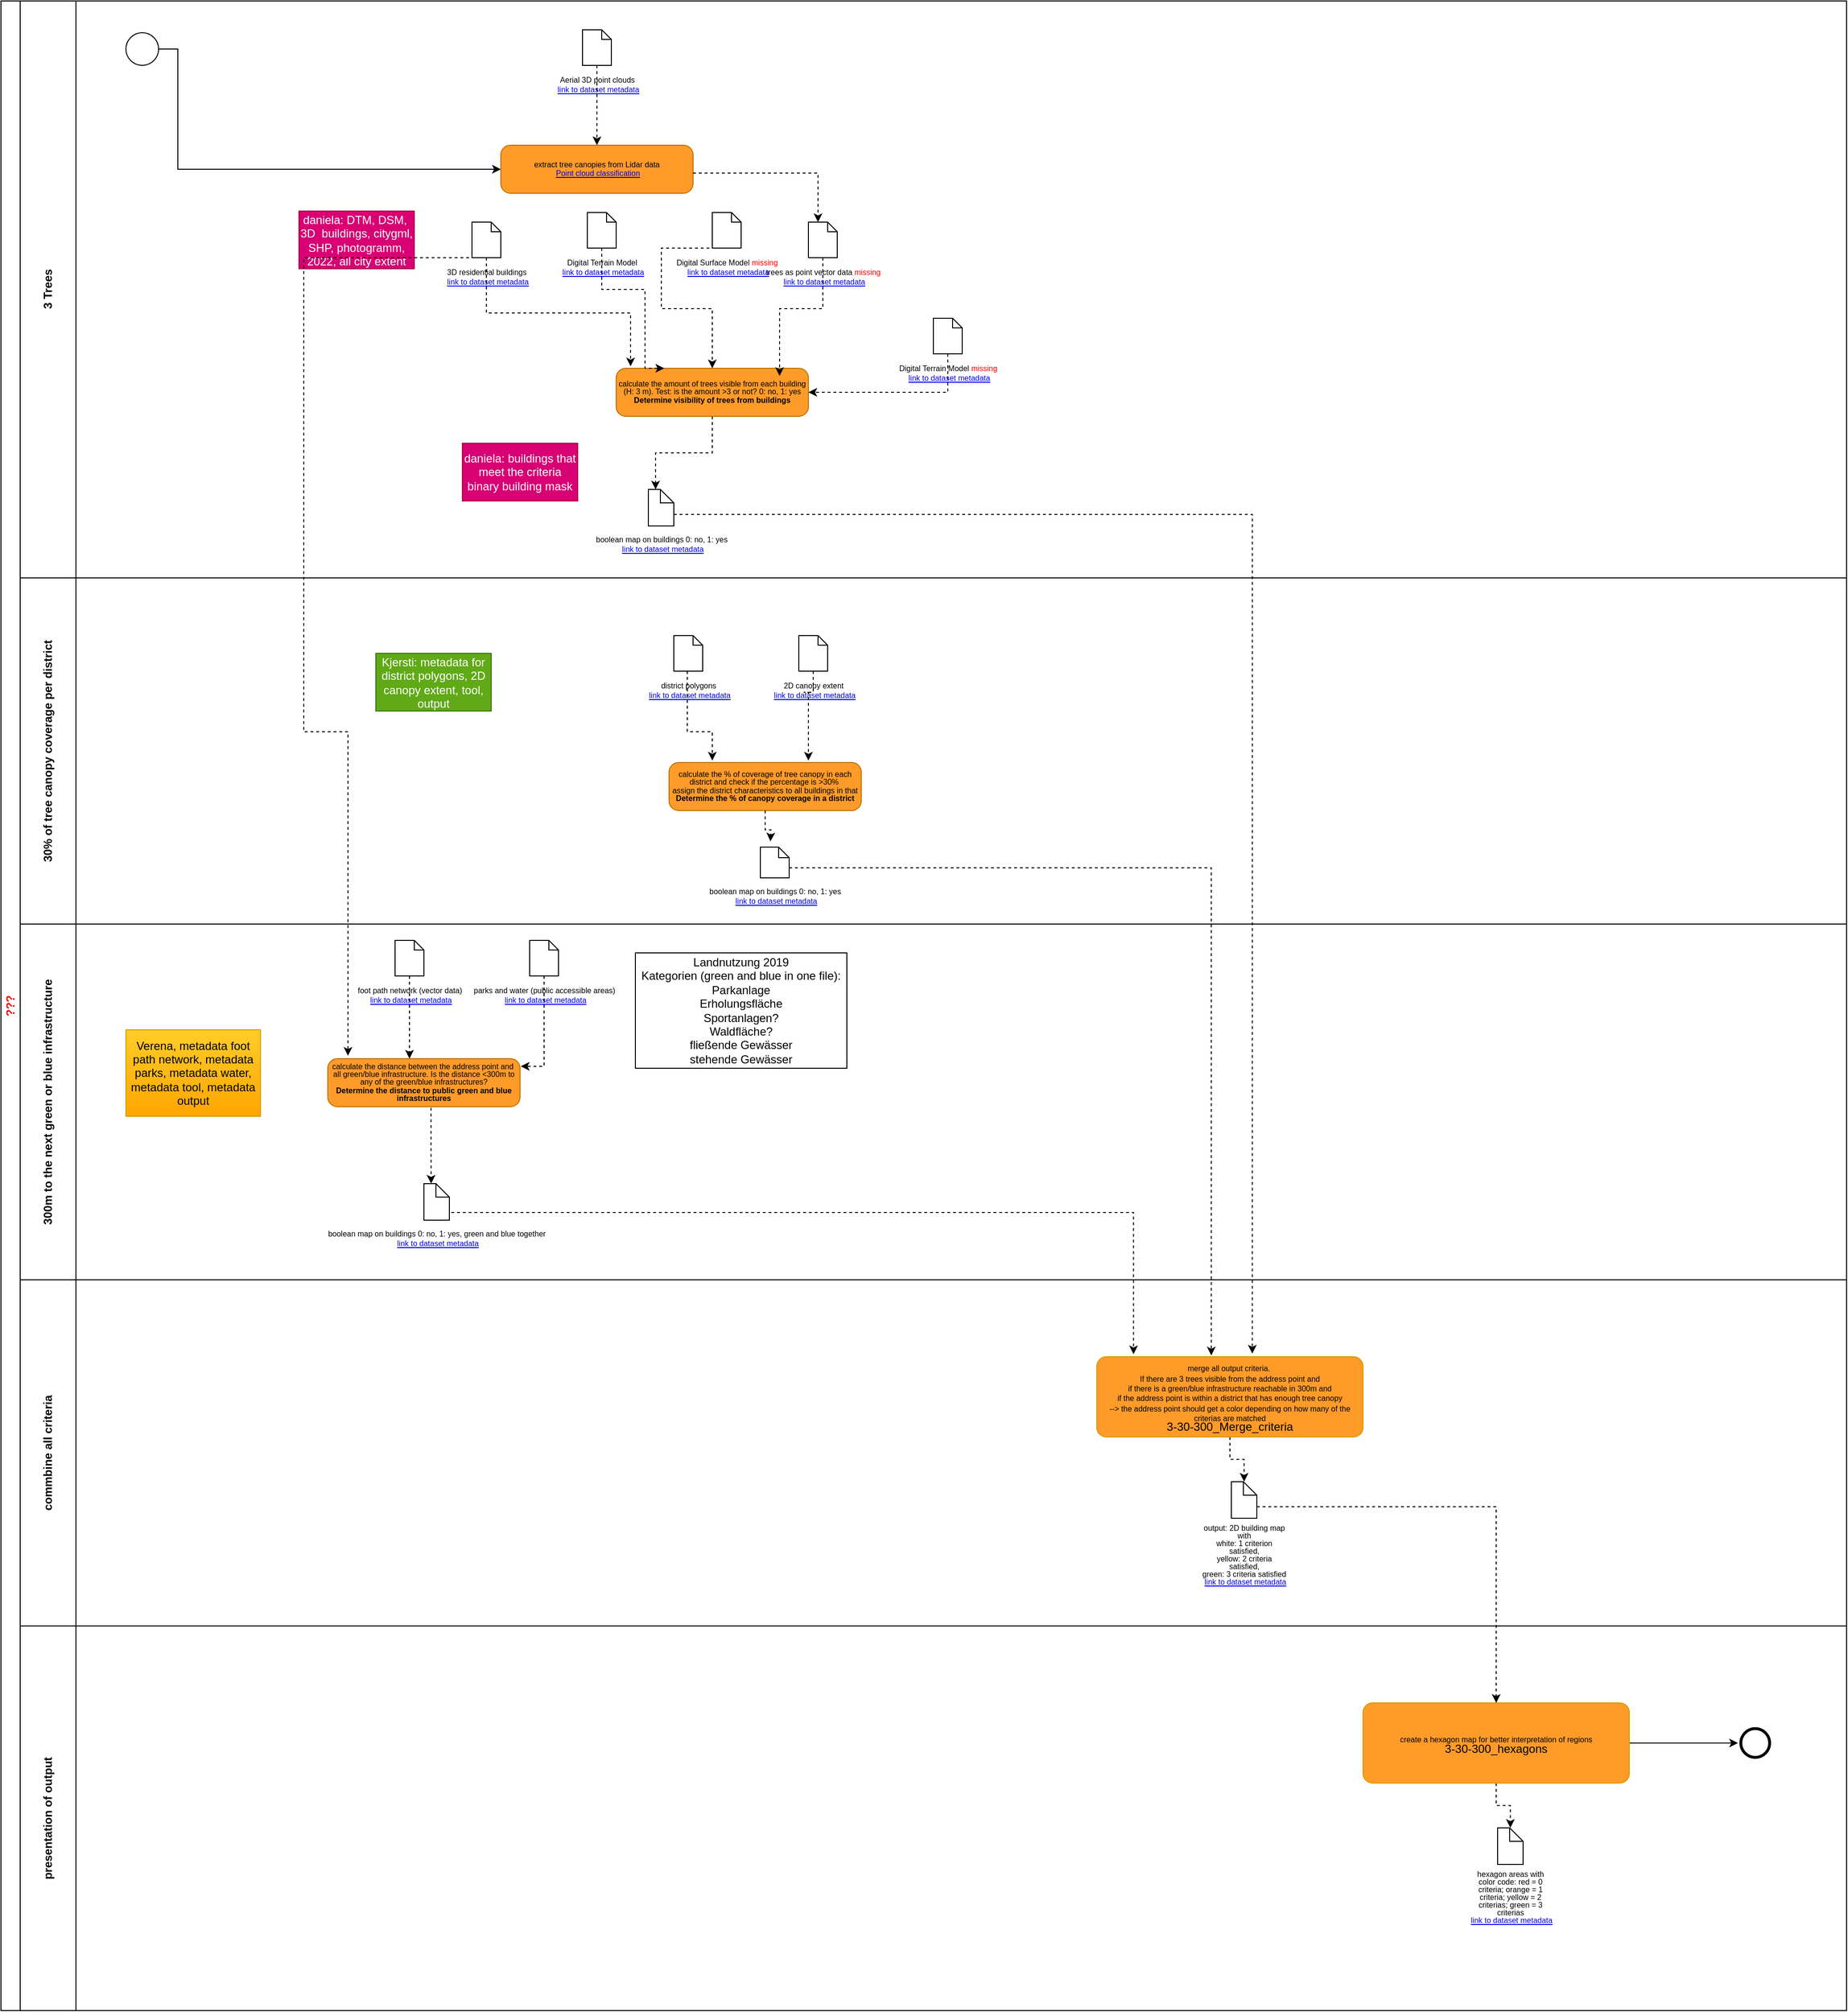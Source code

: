 <mxfile version="24.4.6" type="google">
  <diagram name="FE-UHI" id="Krvi3zgOJTbH_F1lKnKt">
    <mxGraphModel grid="1" page="1" gridSize="10" guides="1" tooltips="1" connect="1" arrows="1" fold="1" pageScale="1" pageWidth="3300" pageHeight="4681" math="0" shadow="0">
      <root>
        <mxCell id="k6mhYjpQpfvVJ8LvTSOb-0" />
        <mxCell id="k6mhYjpQpfvVJ8LvTSOb-1" parent="k6mhYjpQpfvVJ8LvTSOb-0" />
        <mxCell id="k6mhYjpQpfvVJ8LvTSOb-5" value="&lt;font color=&quot;#ff0000&quot;&gt;???&lt;/font&gt;" style="swimlane;html=1;childLayout=stackLayout;resizeParent=1;resizeParentMax=0;horizontal=0;startSize=20;horizontalStack=0;whiteSpace=wrap;" vertex="1" parent="k6mhYjpQpfvVJ8LvTSOb-1">
          <mxGeometry x="90" y="-4460" width="1920" height="2090" as="geometry">
            <mxRectangle x="99" y="-2240" width="40" height="50" as="alternateBounds" />
          </mxGeometry>
        </mxCell>
        <mxCell id="k6mhYjpQpfvVJ8LvTSOb-6" value="&lt;div&gt;3 Trees&lt;/div&gt;" style="swimlane;html=1;startSize=58;horizontal=0;" vertex="1" parent="k6mhYjpQpfvVJ8LvTSOb-5">
          <mxGeometry x="20" width="1900" height="600" as="geometry">
            <mxRectangle x="20" width="1133" height="30" as="alternateBounds" />
          </mxGeometry>
        </mxCell>
        <mxCell id="k6mhYjpQpfvVJ8LvTSOb-8" value="" style="points=[[0.145,0.145,0],[0.5,0,0],[0.855,0.145,0],[1,0.5,0],[0.855,0.855,0],[0.5,1,0],[0.145,0.855,0],[0,0.5,0]];shape=mxgraph.bpmn.event;html=1;verticalLabelPosition=bottom;labelBackgroundColor=#ffffff;verticalAlign=top;align=center;perimeter=ellipsePerimeter;outlineConnect=0;aspect=fixed;outline=standard;symbol=general;" vertex="1" parent="k6mhYjpQpfvVJ8LvTSOb-6">
          <mxGeometry x="110" y="33" width="34" height="34" as="geometry" />
        </mxCell>
        <mxCell id="k6mhYjpQpfvVJ8LvTSOb-15" style="edgeStyle=orthogonalEdgeStyle;rounded=0;orthogonalLoop=1;jettySize=auto;html=1;dashed=1;exitX=0.5;exitY=1;exitDx=0;exitDy=0;exitPerimeter=0;entryX=0.075;entryY=-0.04;entryDx=0;entryDy=0;entryPerimeter=0;" edge="1" parent="k6mhYjpQpfvVJ8LvTSOb-6" source="ciWnwU-5eP2VFK62MYWq-23" target="k6mhYjpQpfvVJ8LvTSOb-14">
          <mxGeometry relative="1" as="geometry">
            <mxPoint x="580" y="320" as="sourcePoint" />
            <mxPoint x="570" y="380.75" as="targetPoint" />
          </mxGeometry>
        </mxCell>
        <UserObject label="&lt;div style=&quot;&quot;&gt;&lt;div style=&quot;&quot;&gt;&lt;font face=&quot;Arial&quot;&gt;&lt;span style=&quot;font-size: 8px;&quot;&gt;trees as point vector data &lt;font color=&quot;#ff0000&quot;&gt;missing&lt;/font&gt;&lt;/span&gt;&lt;/font&gt;&lt;/div&gt;&lt;div style=&quot;font-size: 8px;&quot;&gt;&lt;font style=&quot;font-size: 8px;&quot; face=&quot;Arial&quot;&gt;&amp;nbsp;&lt;a href=&quot;https://usage.geocat.live/catalogue/srv/eng/catalog.search#/metadata/ddc4e931-db21-461a-a8a6-57f3e9667977&quot;&gt;link to dataset metadata&lt;/a&gt;&lt;/font&gt;&lt;/div&gt;&lt;/div&gt;" id="k6mhYjpQpfvVJ8LvTSOb-16">
          <mxCell style="shape=mxgraph.bpmn.data;labelPosition=center;verticalLabelPosition=bottom;align=center;verticalAlign=top;size=10;html=1;" vertex="1" parent="k6mhYjpQpfvVJ8LvTSOb-6">
            <mxGeometry x="820" y="230" width="30" height="37" as="geometry" />
          </mxCell>
        </UserObject>
        <UserObject label="&lt;div style=&quot;line-height: 100%;&quot;&gt;&lt;div style=&quot;line-height: 100%;&quot;&gt;&lt;span style=&quot;font-family: Arial; font-size: 8px;&quot;&gt;boolean map on buildings 0: no, 1: yes&lt;/span&gt;&lt;br&gt;&lt;/div&gt;&lt;div style=&quot;font-size: 8px; line-height: 100%;&quot;&gt;&lt;font style=&quot;font-size: 8px;&quot; face=&quot;Arial&quot;&gt;&amp;nbsp;&lt;a href=&quot;https://usage.geocat.live/&quot;&gt;link to dataset metadata&lt;/a&gt;&lt;/font&gt;&lt;/div&gt;&lt;/div&gt;" id="k6mhYjpQpfvVJ8LvTSOb-17">
          <mxCell style="shape=mxgraph.bpmn.data;labelPosition=center;verticalLabelPosition=bottom;align=center;verticalAlign=top;size=14;html=1;" vertex="1" parent="k6mhYjpQpfvVJ8LvTSOb-6">
            <mxGeometry x="653.5" y="508" width="26.5" height="38" as="geometry" />
          </mxCell>
        </UserObject>
        <mxCell id="k6mhYjpQpfvVJ8LvTSOb-18" style="edgeStyle=orthogonalEdgeStyle;rounded=0;orthogonalLoop=1;jettySize=auto;html=1;entryX=0;entryY=0;entryDx=7.5;entryDy=0;entryPerimeter=0;dashed=1;" edge="1" parent="k6mhYjpQpfvVJ8LvTSOb-6" source="k6mhYjpQpfvVJ8LvTSOb-14" target="k6mhYjpQpfvVJ8LvTSOb-17">
          <mxGeometry relative="1" as="geometry" />
        </mxCell>
        <UserObject label="&lt;div style=&quot;&quot;&gt;&lt;div style=&quot;&quot;&gt;&lt;font face=&quot;Arial&quot;&gt;&lt;span style=&quot;font-size: 8px;&quot;&gt;3D residential buildings&lt;/span&gt;&lt;/font&gt;&lt;/div&gt;&lt;div style=&quot;font-size: 8px;&quot;&gt;&lt;font style=&quot;font-size: 8px;&quot; face=&quot;Arial&quot;&gt;&amp;nbsp;&lt;a href=&quot;https://usage.geocat.live/catalogue/srv/eng/catalog.search#/metadata/ba1d5529-ae39-420b-a8e6-5331dd29e531&quot;&gt;link to dataset metadata&lt;/a&gt;&lt;/font&gt;&lt;/div&gt;&lt;/div&gt;" id="ciWnwU-5eP2VFK62MYWq-23">
          <mxCell style="shape=mxgraph.bpmn.data;labelPosition=center;verticalLabelPosition=bottom;align=center;verticalAlign=top;size=10;html=1;" vertex="1" parent="k6mhYjpQpfvVJ8LvTSOb-6">
            <mxGeometry x="470" y="230" width="30" height="37" as="geometry" />
          </mxCell>
        </UserObject>
        <mxCell id="k6mhYjpQpfvVJ8LvTSOb-14" value="&lt;h6 style=&quot;line-height: 100%;&quot;&gt;&lt;font face=&quot;Arial&quot;&gt;&lt;span style=&quot;font-size: 8px;&quot;&gt;&lt;span style=&quot;font-weight: 400;&quot;&gt;calculate the amount of trees visible from each building (H: 3 m). Test: is the amount &amp;gt;3 or not? 0: no, 1: yes&lt;br&gt;&lt;/span&gt;&lt;/span&gt;&lt;/font&gt;Determine visibility of trees from buildings&lt;/h6&gt;" style="points=[[0.25,0,0],[0.5,0,0],[0.75,0,0],[1,0.25,0],[1,0.5,0],[1,0.75,0],[0.75,1,0],[0.5,1,0],[0.25,1,0],[0,0.75,0],[0,0.5,0],[0,0.25,0]];shape=mxgraph.bpmn.task;whiteSpace=wrap;rectStyle=rounded;size=10;html=1;container=1;expand=0;collapsible=0;taskMarker=abstract;fillColor=#ff9b29;fontColor=#000000;strokeColor=#BD7000;" vertex="1" parent="k6mhYjpQpfvVJ8LvTSOb-6">
          <mxGeometry x="620" y="382" width="200" height="50" as="geometry" />
        </mxCell>
        <mxCell id="ciWnwU-5eP2VFK62MYWq-24" style="edgeStyle=orthogonalEdgeStyle;rounded=0;orthogonalLoop=1;jettySize=auto;html=1;dashed=1;entryX=0.85;entryY=0.16;entryDx=0;entryDy=0;entryPerimeter=0;exitX=0.5;exitY=1;exitDx=0;exitDy=0;exitPerimeter=0;" edge="1" parent="k6mhYjpQpfvVJ8LvTSOb-6" source="k6mhYjpQpfvVJ8LvTSOb-16" target="k6mhYjpQpfvVJ8LvTSOb-14">
          <mxGeometry relative="1" as="geometry">
            <mxPoint x="820" y="372" as="targetPoint" />
            <mxPoint x="790" y="330" as="sourcePoint" />
            <Array as="points">
              <mxPoint x="835" y="320" />
              <mxPoint x="790" y="320" />
            </Array>
          </mxGeometry>
        </mxCell>
        <mxCell id="ciWnwU-5eP2VFK62MYWq-32" value="&lt;h6 style=&quot;line-height: 100%;&quot;&gt;&lt;span style=&quot;font-weight: normal;&quot;&gt;extract tree canopies from Lidar data&lt;/span&gt;&lt;br&gt;&amp;nbsp;&lt;span style=&quot;font-weight: normal;&quot;&gt;&lt;a href=&quot;https://usage.geocat.live/catalogue/srv/eng/catalog.search#/metadata/96ac2ca4-7fa3-4523-935c-8d3982ab04c5&quot;&gt;Point cloud classification&lt;/a&gt;&lt;/span&gt;&lt;/h6&gt;" style="points=[[0.25,0,0],[0.5,0,0],[0.75,0,0],[1,0.25,0],[1,0.5,0],[1,0.75,0],[0.75,1,0],[0.5,1,0],[0.25,1,0],[0,0.75,0],[0,0.5,0],[0,0.25,0]];shape=mxgraph.bpmn.task;whiteSpace=wrap;rectStyle=rounded;size=10;html=1;container=1;expand=0;collapsible=0;taskMarker=abstract;fillColor=#ff9b29;fontColor=#000000;strokeColor=#BD7000;" vertex="1" parent="k6mhYjpQpfvVJ8LvTSOb-6">
          <mxGeometry x="500" y="150" width="200" height="50" as="geometry" />
        </mxCell>
        <UserObject label="&lt;div style=&quot;&quot;&gt;&lt;div style=&quot;&quot;&gt;&lt;font face=&quot;Arial&quot;&gt;&lt;span style=&quot;font-size: 8px;&quot;&gt;Aerial 3D point clouds&lt;/span&gt;&lt;/font&gt;&lt;/div&gt;&lt;div style=&quot;font-size: 8px;&quot;&gt;&lt;font style=&quot;font-size: 8px;&quot; face=&quot;Arial&quot;&gt;&amp;nbsp;&lt;a href=&quot;https://usage.geocat.live/catalogue/srv/eng/catalog.search#/metadata/ddc4e931-db21-461a-a8a6-57f3e9667977&quot;&gt;link to dataset metadata&lt;/a&gt;&lt;/font&gt;&lt;/div&gt;&lt;/div&gt;" id="ciWnwU-5eP2VFK62MYWq-33">
          <mxCell style="shape=mxgraph.bpmn.data;labelPosition=center;verticalLabelPosition=bottom;align=center;verticalAlign=top;size=10;html=1;" vertex="1" parent="k6mhYjpQpfvVJ8LvTSOb-6">
            <mxGeometry x="585" y="30" width="30" height="37" as="geometry" />
          </mxCell>
        </UserObject>
        <mxCell id="mnoR7cyunpkpfNXAe4Dq-1" value="daniela: DTM, DSM,&amp;nbsp;&lt;div&gt;3D&amp;nbsp; buildings, citygml, SHP, photogramm, 2022, all city extent&lt;/div&gt;" style="rounded=0;whiteSpace=wrap;html=1;fillColor=#d80073;fontColor=#ffffff;strokeColor=#A50040;" vertex="1" parent="k6mhYjpQpfvVJ8LvTSOb-6">
          <mxGeometry x="290" y="218.5" width="120" height="60" as="geometry" />
        </mxCell>
        <UserObject label="&lt;div style=&quot;&quot;&gt;&lt;div style=&quot;&quot;&gt;&lt;font face=&quot;Arial&quot;&gt;&lt;span style=&quot;font-size: 8px;&quot;&gt;Digital Terrain Model &lt;font color=&quot;#ff0000&quot;&gt;missing&lt;/font&gt;&lt;/span&gt;&lt;/font&gt;&lt;/div&gt;&lt;div style=&quot;font-size: 8px;&quot;&gt;&lt;font style=&quot;font-size: 8px;&quot; face=&quot;Arial&quot;&gt;&amp;nbsp;&lt;a href=&quot;https://usage.geocat.live/catalogue/srv/eng/catalog.search#/metadata/ddc4e931-db21-461a-a8a6-57f3e9667977&quot;&gt;link to dataset metadata&lt;/a&gt;&lt;/font&gt;&lt;/div&gt;&lt;/div&gt;" id="mnoR7cyunpkpfNXAe4Dq-3">
          <mxCell style="shape=mxgraph.bpmn.data;labelPosition=center;verticalLabelPosition=bottom;align=center;verticalAlign=top;size=10;html=1;" vertex="1" parent="k6mhYjpQpfvVJ8LvTSOb-6">
            <mxGeometry x="950" y="330" width="30" height="37" as="geometry" />
          </mxCell>
        </UserObject>
        <mxCell id="mnoR7cyunpkpfNXAe4Dq-4" style="edgeStyle=orthogonalEdgeStyle;rounded=0;orthogonalLoop=1;jettySize=auto;html=1;dashed=1;entryX=1;entryY=0.5;entryDx=0;entryDy=0;entryPerimeter=0;exitX=0.5;exitY=1;exitDx=0;exitDy=0;exitPerimeter=0;" edge="1" parent="k6mhYjpQpfvVJ8LvTSOb-6" source="mnoR7cyunpkpfNXAe4Dq-3" target="k6mhYjpQpfvVJ8LvTSOb-14">
          <mxGeometry relative="1" as="geometry">
            <mxPoint x="660" y="383" as="targetPoint" />
            <mxPoint x="690" y="318" as="sourcePoint" />
            <Array as="points">
              <mxPoint x="965" y="407" />
            </Array>
          </mxGeometry>
        </mxCell>
        <UserObject label="&lt;div style=&quot;&quot;&gt;&lt;div style=&quot;&quot;&gt;&lt;font face=&quot;Arial&quot;&gt;&lt;span style=&quot;font-size: 8px;&quot;&gt;Digital Surface Model &lt;font color=&quot;#ff0000&quot;&gt;missing&lt;/font&gt;&lt;/span&gt;&lt;/font&gt;&lt;/div&gt;&lt;div style=&quot;font-size: 8px;&quot;&gt;&lt;font face=&quot;Arial&quot; style=&quot;font-size: 8px;&quot;&gt;&amp;nbsp;&lt;a href=&quot;https://usage.geocat.live/catalogue/srv/eng/catalog.search#/metadata/ddc4e931-db21-461a-a8a6-57f3e9667977&quot;&gt;link to dataset metadata&lt;/a&gt;&lt;/font&gt;&lt;/div&gt;&lt;/div&gt;" id="mnoR7cyunpkpfNXAe4Dq-6">
          <mxCell style="shape=mxgraph.bpmn.data;labelPosition=center;verticalLabelPosition=bottom;align=center;verticalAlign=top;size=10;html=1;" vertex="1" parent="k6mhYjpQpfvVJ8LvTSOb-6">
            <mxGeometry x="720" y="220" width="30" height="37" as="geometry" />
          </mxCell>
        </UserObject>
        <mxCell id="mnoR7cyunpkpfNXAe4Dq-2" value="daniela: buildings that meet the criteria&lt;div&gt;binary building mask&lt;/div&gt;" style="rounded=0;whiteSpace=wrap;html=1;fillColor=#d80073;fontColor=#ffffff;strokeColor=#A50040;" vertex="1" parent="k6mhYjpQpfvVJ8LvTSOb-6">
          <mxGeometry x="460" y="460" width="120" height="60" as="geometry" />
        </mxCell>
        <mxCell id="EDfzUC_PJEwEIxlfBZfZ-0" style="edgeStyle=orthogonalEdgeStyle;rounded=0;orthogonalLoop=1;jettySize=auto;html=1;dashed=1;entryX=0.5;entryY=0;entryDx=0;entryDy=0;entryPerimeter=0;exitX=0.5;exitY=1;exitDx=0;exitDy=0;exitPerimeter=0;" edge="1" parent="k6mhYjpQpfvVJ8LvTSOb-6" source="mnoR7cyunpkpfNXAe4Dq-6" target="k6mhYjpQpfvVJ8LvTSOb-14">
          <mxGeometry relative="1" as="geometry">
            <mxPoint x="750" y="382" as="targetPoint" />
            <mxPoint x="755" y="276" as="sourcePoint" />
            <Array as="points">
              <mxPoint x="667" y="320" />
              <mxPoint x="720" y="320" />
            </Array>
          </mxGeometry>
        </mxCell>
        <mxCell id="EDfzUC_PJEwEIxlfBZfZ-4" style="edgeStyle=orthogonalEdgeStyle;rounded=0;orthogonalLoop=1;jettySize=auto;html=1;dashed=1;exitX=0.5;exitY=1;exitDx=0;exitDy=0;exitPerimeter=0;entryX=0.5;entryY=0;entryDx=0;entryDy=0;entryPerimeter=0;" edge="1" parent="k6mhYjpQpfvVJ8LvTSOb-6" source="ciWnwU-5eP2VFK62MYWq-33" target="ciWnwU-5eP2VFK62MYWq-32">
          <mxGeometry relative="1" as="geometry">
            <mxPoint x="555" y="267" as="sourcePoint" />
            <mxPoint x="645" y="360" as="targetPoint" />
          </mxGeometry>
        </mxCell>
        <mxCell id="EDfzUC_PJEwEIxlfBZfZ-5" style="edgeStyle=orthogonalEdgeStyle;rounded=0;orthogonalLoop=1;jettySize=auto;html=1;dashed=1;entryX=0;entryY=0;entryDx=10;entryDy=0;entryPerimeter=0;" edge="1" parent="k6mhYjpQpfvVJ8LvTSOb-6" target="k6mhYjpQpfvVJ8LvTSOb-16">
          <mxGeometry relative="1" as="geometry">
            <mxPoint x="768" y="318" as="targetPoint" />
            <mxPoint x="700" y="179" as="sourcePoint" />
            <Array as="points">
              <mxPoint x="830" y="179" />
            </Array>
          </mxGeometry>
        </mxCell>
        <mxCell id="EDfzUC_PJEwEIxlfBZfZ-27" style="edgeStyle=orthogonalEdgeStyle;rounded=0;orthogonalLoop=1;jettySize=auto;html=1;exitX=1;exitY=0.5;exitDx=0;exitDy=0;exitPerimeter=0;entryX=0;entryY=0.5;entryDx=0;entryDy=0;entryPerimeter=0;" edge="1" parent="k6mhYjpQpfvVJ8LvTSOb-6" source="k6mhYjpQpfvVJ8LvTSOb-8" target="ciWnwU-5eP2VFK62MYWq-32">
          <mxGeometry relative="1" as="geometry">
            <mxPoint x="490" y="170" as="targetPoint" />
            <Array as="points">
              <mxPoint x="164" y="50" />
              <mxPoint x="164" y="175" />
            </Array>
          </mxGeometry>
        </mxCell>
        <UserObject label="&lt;div style=&quot;&quot;&gt;&lt;div style=&quot;&quot;&gt;&lt;font face=&quot;Arial&quot;&gt;&lt;span style=&quot;font-size: 8px;&quot;&gt;Digital Terrain Model&lt;/span&gt;&lt;/font&gt;&lt;/div&gt;&lt;div style=&quot;font-size: 8px;&quot;&gt;&lt;font face=&quot;Arial&quot; style=&quot;font-size: 8px;&quot;&gt;&amp;nbsp;&lt;a href=&quot;https://usage.geocat.live/catalogue/srv/eng/catalog.search#/metadata/ba1d5529-ae39-420b-a8e6-5331dd29e531&quot;&gt;link to dataset metadata&lt;/a&gt;&lt;/font&gt;&lt;/div&gt;&lt;/div&gt;" id="mnoR7cyunpkpfNXAe4Dq-30">
          <mxCell style="shape=mxgraph.bpmn.data;labelPosition=center;verticalLabelPosition=bottom;align=center;verticalAlign=top;size=10;html=1;" vertex="1" parent="k6mhYjpQpfvVJ8LvTSOb-6">
            <mxGeometry x="590" y="220" width="30" height="37" as="geometry" />
          </mxCell>
        </UserObject>
        <mxCell id="mnoR7cyunpkpfNXAe4Dq-33" style="edgeStyle=orthogonalEdgeStyle;rounded=0;orthogonalLoop=1;jettySize=auto;html=1;dashed=1;exitX=0.5;exitY=1;exitDx=0;exitDy=0;exitPerimeter=0;entryX=0.25;entryY=0;entryDx=0;entryDy=0;entryPerimeter=0;" edge="1" parent="k6mhYjpQpfvVJ8LvTSOb-6" source="mnoR7cyunpkpfNXAe4Dq-30" target="k6mhYjpQpfvVJ8LvTSOb-14">
          <mxGeometry relative="1" as="geometry">
            <mxPoint x="840" y="240" as="targetPoint" />
            <mxPoint x="710" y="189" as="sourcePoint" />
            <Array as="points">
              <mxPoint x="605" y="300" />
              <mxPoint x="650" y="300" />
              <mxPoint x="650" y="382" />
            </Array>
          </mxGeometry>
        </mxCell>
        <mxCell id="k6mhYjpQpfvVJ8LvTSOb-54" value="&lt;div&gt;30% of tree canopy coverage per district&lt;br&gt;&lt;/div&gt;" style="swimlane;html=1;startSize=58;horizontal=0;whiteSpace=wrap;" vertex="1" parent="k6mhYjpQpfvVJ8LvTSOb-5">
          <mxGeometry x="20" y="600" width="1900" height="360" as="geometry" />
        </mxCell>
        <mxCell id="ciWnwU-5eP2VFK62MYWq-25" value="&lt;h6 style=&quot;line-height: 100%;&quot;&gt;&lt;span style=&quot;font-weight: normal;&quot;&gt;calculate the % of coverage of tree canopy in each district and check if the percentage is &amp;gt;30%&amp;nbsp;&lt;/span&gt;&lt;br&gt;&lt;span style=&quot;font-weight: normal;&quot;&gt;assign the district characteristics to all buildings in that &lt;/span&gt;Determine the % of canopy coverage in a district&lt;/h6&gt;" style="points=[[0.25,0,0],[0.5,0,0],[0.75,0,0],[1,0.25,0],[1,0.5,0],[1,0.75,0],[0.75,1,0],[0.5,1,0],[0.25,1,0],[0,0.75,0],[0,0.5,0],[0,0.25,0]];shape=mxgraph.bpmn.task;whiteSpace=wrap;rectStyle=rounded;size=10;html=1;container=1;expand=0;collapsible=0;taskMarker=abstract;fillColor=#ff9b29;fontColor=#000000;strokeColor=#BD7000;" vertex="1" parent="k6mhYjpQpfvVJ8LvTSOb-54">
          <mxGeometry x="675" y="192" width="200" height="50" as="geometry" />
        </mxCell>
        <mxCell id="ciWnwU-5eP2VFK62MYWq-63" style="edgeStyle=orthogonalEdgeStyle;rounded=0;orthogonalLoop=1;jettySize=auto;html=1;dashed=1;" edge="1" parent="ciWnwU-5eP2VFK62MYWq-25" source="ciWnwU-5eP2VFK62MYWq-25">
          <mxGeometry relative="1" as="geometry">
            <mxPoint x="10.48" y="52" as="sourcePoint" />
            <mxPoint x="105.48" y="82" as="targetPoint" />
          </mxGeometry>
        </mxCell>
        <UserObject label="&lt;div style=&quot;&quot;&gt;&lt;div style=&quot;&quot;&gt;&lt;font face=&quot;Arial&quot;&gt;&lt;span style=&quot;font-size: 8px;&quot;&gt;district polygons&lt;/span&gt;&lt;/font&gt;&lt;/div&gt;&lt;div style=&quot;font-size: 8px;&quot;&gt;&lt;font face=&quot;Arial&quot; style=&quot;font-size: 8px;&quot;&gt;&amp;nbsp;&lt;a href=&quot;https://usage.geocat.live/catalogue/srv/eng/catalog.search#/metadata/ddc4e931-db21-461a-a8a6-57f3e9667977&quot;&gt;link to dataset metadata&lt;/a&gt;&lt;/font&gt;&lt;/div&gt;&lt;/div&gt;" id="ciWnwU-5eP2VFK62MYWq-26">
          <mxCell style="shape=mxgraph.bpmn.data;labelPosition=center;verticalLabelPosition=bottom;align=center;verticalAlign=top;size=10;html=1;" vertex="1" parent="k6mhYjpQpfvVJ8LvTSOb-54">
            <mxGeometry x="680" y="60" width="30" height="37" as="geometry" />
          </mxCell>
        </UserObject>
        <UserObject label="&lt;div style=&quot;line-height: 100%;&quot;&gt;&lt;div style=&quot;line-height: 100%;&quot;&gt;&lt;span style=&quot;font-family: Arial; font-size: 8px;&quot;&gt;boolean map on buildings 0: no, 1: yes&lt;/span&gt;&lt;br&gt;&lt;/div&gt;&lt;div style=&quot;font-size: 8px; line-height: 100%;&quot;&gt;&lt;font face=&quot;Arial&quot; style=&quot;font-size: 8px;&quot;&gt;&amp;nbsp;&lt;a href=&quot;https://usage.geocat.live/&quot;&gt;link to dataset metadata&lt;/a&gt;&lt;/font&gt;&lt;/div&gt;&lt;/div&gt;" id="ciWnwU-5eP2VFK62MYWq-27">
          <mxCell style="shape=mxgraph.bpmn.data;labelPosition=center;verticalLabelPosition=bottom;align=center;verticalAlign=top;size=11;html=1;" vertex="1" parent="k6mhYjpQpfvVJ8LvTSOb-54">
            <mxGeometry x="770" y="280" width="30" height="32" as="geometry" />
          </mxCell>
        </UserObject>
        <UserObject label="&lt;div style=&quot;&quot;&gt;&lt;div style=&quot;&quot;&gt;&lt;font face=&quot;Arial&quot;&gt;&lt;span style=&quot;font-size: 8px;&quot;&gt;2D canopy extent&lt;/span&gt;&lt;/font&gt;&lt;/div&gt;&lt;div style=&quot;font-size: 8px;&quot;&gt;&lt;font face=&quot;Arial&quot; style=&quot;font-size: 8px;&quot;&gt;&amp;nbsp;&lt;a href=&quot;https://usage.geocat.live/catalogue/srv/eng/catalog.search#/metadata/ddc4e931-db21-461a-a8a6-57f3e9667977&quot;&gt;link to dataset metadata&lt;/a&gt;&lt;/font&gt;&lt;/div&gt;&lt;/div&gt;" id="ciWnwU-5eP2VFK62MYWq-28">
          <mxCell style="shape=mxgraph.bpmn.data;labelPosition=center;verticalLabelPosition=bottom;align=center;verticalAlign=top;size=10;html=1;" vertex="1" parent="k6mhYjpQpfvVJ8LvTSOb-54">
            <mxGeometry x="810" y="60" width="30" height="37" as="geometry" />
          </mxCell>
        </UserObject>
        <mxCell id="ciWnwU-5eP2VFK62MYWq-31" style="edgeStyle=orthogonalEdgeStyle;rounded=0;orthogonalLoop=1;jettySize=auto;html=1;dashed=1;exitX=0.5;exitY=1;exitDx=0;exitDy=0;exitPerimeter=0;" edge="1" parent="k6mhYjpQpfvVJ8LvTSOb-54" source="ciWnwU-5eP2VFK62MYWq-28">
          <mxGeometry relative="1" as="geometry">
            <mxPoint x="820" y="190" as="targetPoint" />
            <mxPoint x="875" y="90" as="sourcePoint" />
            <Array as="points">
              <mxPoint x="815" y="119" />
              <mxPoint x="812" y="119" />
            </Array>
          </mxGeometry>
        </mxCell>
        <mxCell id="mnoR7cyunpkpfNXAe4Dq-5" value="Kjersti: metadata for district polygons, 2D canopy extent, tool, output" style="rounded=0;whiteSpace=wrap;html=1;fillColor=#60a917;fontColor=#ffffff;strokeColor=#2D7600;" vertex="1" parent="k6mhYjpQpfvVJ8LvTSOb-54">
          <mxGeometry x="370" y="78.5" width="120" height="60" as="geometry" />
        </mxCell>
        <mxCell id="EDfzUC_PJEwEIxlfBZfZ-8" style="edgeStyle=orthogonalEdgeStyle;rounded=0;orthogonalLoop=1;jettySize=auto;html=1;dashed=1;exitX=0.5;exitY=1;exitDx=0;exitDy=0;exitPerimeter=0;" edge="1" parent="k6mhYjpQpfvVJ8LvTSOb-54">
          <mxGeometry relative="1" as="geometry">
            <mxPoint x="720" y="190" as="targetPoint" />
            <mxPoint x="694" y="97" as="sourcePoint" />
            <Array as="points">
              <mxPoint x="694" y="160" />
              <mxPoint x="720" y="160" />
              <mxPoint x="720" y="190" />
            </Array>
          </mxGeometry>
        </mxCell>
        <mxCell id="k6mhYjpQpfvVJ8LvTSOb-69" value="&lt;div&gt;300m to the next green or blue infrastructure&lt;br&gt;&lt;/div&gt;" style="swimlane;html=1;startSize=58;horizontal=0;whiteSpace=wrap;" vertex="1" parent="k6mhYjpQpfvVJ8LvTSOb-5">
          <mxGeometry x="20" y="960" width="1900" height="370" as="geometry" />
        </mxCell>
        <UserObject label="&lt;div style=&quot;line-height: 100%;&quot;&gt;&lt;div style=&quot;line-height: 100%;&quot;&gt;&lt;font face=&quot;Arial&quot;&gt;&lt;span style=&quot;font-size: 8px;&quot;&gt;boolean map on buildings 0: no, 1: yes, green and blue together&lt;/span&gt;&lt;/font&gt;&lt;/div&gt;&lt;div style=&quot;font-size: 8px; line-height: 100%;&quot;&gt;&lt;font face=&quot;Arial&quot; style=&quot;font-size: 8px;&quot;&gt;&amp;nbsp;&lt;a href=&quot;https://usage.geocat.live/&quot;&gt;link to dataset metadata&lt;/a&gt;&lt;/font&gt;&lt;/div&gt;&lt;/div&gt;" id="ciWnwU-5eP2VFK62MYWq-67">
          <mxCell style="shape=mxgraph.bpmn.data;labelPosition=center;verticalLabelPosition=bottom;align=center;verticalAlign=top;size=14;html=1;" vertex="1" parent="k6mhYjpQpfvVJ8LvTSOb-69">
            <mxGeometry x="420" y="270" width="26.5" height="38" as="geometry" />
          </mxCell>
        </UserObject>
        <mxCell id="ciWnwU-5eP2VFK62MYWq-68" style="edgeStyle=orthogonalEdgeStyle;rounded=0;orthogonalLoop=1;jettySize=auto;html=1;entryX=0;entryY=0;entryDx=7.5;entryDy=0;entryPerimeter=0;dashed=1;exitX=0.537;exitY=1.022;exitDx=0;exitDy=0;exitPerimeter=0;" edge="1" parent="k6mhYjpQpfvVJ8LvTSOb-69" source="ciWnwU-5eP2VFK62MYWq-71" target="ciWnwU-5eP2VFK62MYWq-67">
          <mxGeometry relative="1" as="geometry" />
        </mxCell>
        <UserObject label="&lt;div style=&quot;&quot;&gt;&lt;div style=&quot;&quot;&gt;&lt;font face=&quot;Arial&quot;&gt;&lt;span style=&quot;font-size: 8px;&quot;&gt;foot path network (vector data)&lt;/span&gt;&lt;/font&gt;&lt;/div&gt;&lt;div style=&quot;font-size: 8px;&quot;&gt;&lt;font face=&quot;Arial&quot; style=&quot;font-size: 8px;&quot;&gt;&amp;nbsp;&lt;a href=&quot;https://usage.geocat.live/catalogue/srv/eng/catalog.search#/metadata/ddc4e931-db21-461a-a8a6-57f3e9667977&quot;&gt;link to dataset metadata&lt;/a&gt;&lt;/font&gt;&lt;/div&gt;&lt;/div&gt;" id="ciWnwU-5eP2VFK62MYWq-69">
          <mxCell style="shape=mxgraph.bpmn.data;labelPosition=center;verticalLabelPosition=bottom;align=center;verticalAlign=top;size=10;html=1;" vertex="1" parent="k6mhYjpQpfvVJ8LvTSOb-69">
            <mxGeometry x="390" y="17" width="30" height="37" as="geometry" />
          </mxCell>
        </UserObject>
        <UserObject label="&lt;div style=&quot;&quot;&gt;&lt;div style=&quot;&quot;&gt;&lt;font face=&quot;Arial&quot;&gt;&lt;span style=&quot;font-size: 8px;&quot;&gt;parks and water (public accessible areas)&lt;/span&gt;&lt;/font&gt;&lt;/div&gt;&lt;div style=&quot;font-size: 8px;&quot;&gt;&lt;font style=&quot;font-size: 8px;&quot; face=&quot;Arial&quot;&gt;&amp;nbsp;&lt;a href=&quot;https://usage.geocat.live/catalogue/srv/eng/catalog.search#/metadata/ddc4e931-db21-461a-a8a6-57f3e9667977&quot;&gt;link to dataset metadata&lt;/a&gt;&lt;/font&gt;&lt;/div&gt;&lt;/div&gt;" id="ciWnwU-5eP2VFK62MYWq-70">
          <mxCell style="shape=mxgraph.bpmn.data;labelPosition=center;verticalLabelPosition=bottom;align=center;verticalAlign=top;size=10;html=1;" vertex="1" parent="k6mhYjpQpfvVJ8LvTSOb-69">
            <mxGeometry x="530" y="17" width="30" height="37" as="geometry" />
          </mxCell>
        </UserObject>
        <mxCell id="ciWnwU-5eP2VFK62MYWq-71" value="&lt;h6 style=&quot;line-height: 100%;&quot;&gt;&lt;font face=&quot;Arial&quot;&gt;&lt;span style=&quot;font-size: 8px;&quot;&gt;&lt;span style=&quot;font-weight: 400;&quot;&gt;calculate the distance between the address point and&amp;nbsp; all green/blue infrastructure. Is the distance &amp;lt;300m to any of the green/blue infrastructures?&lt;/span&gt;&lt;br&gt;Determine the distance to public green and blue infrastructures&lt;/span&gt;&lt;/font&gt;&lt;/h6&gt;" style="points=[[0.25,0,0],[0.5,0,0],[0.75,0,0],[1,0.25,0],[1,0.5,0],[1,0.75,0],[0.75,1,0],[0.5,1,0],[0.25,1,0],[0,0.75,0],[0,0.5,0],[0,0.25,0]];shape=mxgraph.bpmn.task;whiteSpace=wrap;rectStyle=rounded;size=10;html=1;container=1;expand=0;collapsible=0;taskMarker=abstract;fillColor=#ff9b29;fontColor=#000000;strokeColor=#BD7000;" vertex="1" parent="k6mhYjpQpfvVJ8LvTSOb-69">
          <mxGeometry x="320" y="140" width="200" height="50" as="geometry" />
        </mxCell>
        <mxCell id="ciWnwU-5eP2VFK62MYWq-73" style="edgeStyle=orthogonalEdgeStyle;rounded=0;orthogonalLoop=1;jettySize=auto;html=1;dashed=1;exitX=0.5;exitY=1;exitDx=0;exitDy=0;exitPerimeter=0;entryX=1.004;entryY=0.167;entryDx=0;entryDy=0;entryPerimeter=0;" edge="1" parent="k6mhYjpQpfvVJ8LvTSOb-69" source="ciWnwU-5eP2VFK62MYWq-70" target="ciWnwU-5eP2VFK62MYWq-71">
          <mxGeometry relative="1" as="geometry">
            <mxPoint x="540" y="150" as="targetPoint" />
            <mxPoint x="570" y="87" as="sourcePoint" />
            <Array as="points">
              <mxPoint x="545" y="148" />
              <mxPoint x="521" y="148" />
            </Array>
          </mxGeometry>
        </mxCell>
        <mxCell id="mnoR7cyunpkpfNXAe4Dq-7" value="Verena, metadata foot path network, metadata parks, metadata water, metadata tool, metadata output" style="rounded=0;whiteSpace=wrap;html=1;fillColor=#ffcd28;gradientColor=#ffa500;strokeColor=#d79b00;" vertex="1" parent="k6mhYjpQpfvVJ8LvTSOb-69">
          <mxGeometry x="110" y="110" width="140" height="90" as="geometry" />
        </mxCell>
        <mxCell id="EDfzUC_PJEwEIxlfBZfZ-9" style="edgeStyle=orthogonalEdgeStyle;rounded=0;orthogonalLoop=1;jettySize=auto;html=1;dashed=1;exitX=0.5;exitY=1;exitDx=0;exitDy=0;exitPerimeter=0;" edge="1" parent="k6mhYjpQpfvVJ8LvTSOb-69" source="ciWnwU-5eP2VFK62MYWq-69">
          <mxGeometry relative="1" as="geometry">
            <mxPoint x="405" y="140" as="targetPoint" />
            <mxPoint x="420" y="60" as="sourcePoint" />
            <Array as="points">
              <mxPoint x="405" y="140" />
            </Array>
          </mxGeometry>
        </mxCell>
        <mxCell id="EDfzUC_PJEwEIxlfBZfZ-35" value="Landnutzung 2019&lt;div&gt;Kategorien (green and blue in one file): Parkanlage&lt;br&gt;Erholungsfläche&lt;br&gt;Sportanlagen?&lt;br&gt;Waldfläche?&lt;/div&gt;&lt;div&gt;fließende Gewässer&lt;/div&gt;&lt;div&gt;stehende Gewässer&lt;/div&gt;" style="rounded=0;whiteSpace=wrap;html=1;" vertex="1" parent="k6mhYjpQpfvVJ8LvTSOb-69">
          <mxGeometry x="640" y="30" width="220" height="120" as="geometry" />
        </mxCell>
        <mxCell id="k6mhYjpQpfvVJ8LvTSOb-76" value="&lt;div&gt;commbine all criteria&lt;/div&gt;" style="swimlane;html=1;startSize=58;horizontal=0;whiteSpace=wrap;" vertex="1" parent="k6mhYjpQpfvVJ8LvTSOb-5">
          <mxGeometry x="20" y="1330" width="1900" height="360" as="geometry" />
        </mxCell>
        <mxCell id="EDfzUC_PJEwEIxlfBZfZ-16" value="" style="edgeStyle=orthogonalEdgeStyle;rounded=0;orthogonalLoop=1;jettySize=auto;html=1;dashed=1;" edge="1" parent="k6mhYjpQpfvVJ8LvTSOb-76" source="AlwzMYm-ZSlX3xYWYxc7-0" target="EDfzUC_PJEwEIxlfBZfZ-11">
          <mxGeometry relative="1" as="geometry" />
        </mxCell>
        <mxCell id="AlwzMYm-ZSlX3xYWYxc7-0" value="&lt;div style=&quot;line-height: 70%;&quot;&gt;&lt;div&gt;&lt;span style=&quot;background-color: initial; font-size: 8px; font-family: Arial;&quot;&gt;merge all output criteria.&amp;nbsp;&lt;br&gt;If there are 3 trees visible from the address point and&lt;br&gt;if there is a green/blue infrastructure reachable in 300m and&lt;br&gt;if the address point is within a district that has enough tree canopy&lt;br&gt;--&amp;gt; the address point should get a color depending on how many of the criterias are matched&lt;br&gt;&lt;/span&gt;3-30-300_Merge_criteria&lt;/div&gt;&lt;/div&gt;" style="points=[[0.25,0,0],[0.5,0,0],[0.75,0,0],[1,0.25,0],[1,0.5,0],[1,0.75,0],[0.75,1,0],[0.5,1,0],[0.25,1,0],[0,0.75,0],[0,0.5,0],[0,0.25,0]];shape=mxgraph.bpmn.task;whiteSpace=wrap;rectStyle=rounded;size=10;html=1;container=1;expand=0;collapsible=0;taskMarker=abstract;fillColor=#ff9b29;strokeColor=#d79b00;gradientColor=none;" vertex="1" parent="k6mhYjpQpfvVJ8LvTSOb-76">
          <mxGeometry x="1120" y="80" width="277" height="83.5" as="geometry" />
        </mxCell>
        <UserObject label="&lt;div style=&quot;line-height: 100%; font-size: 8px;&quot;&gt;&lt;div style=&quot;line-height: 100%;&quot;&gt;&lt;span style=&quot;text-wrap: wrap;&quot;&gt;output: 2D building map with &lt;br&gt;white: 1 criterion satisfied, &lt;br&gt;yellow: 2 criteria satisfied, &lt;br&gt;green: 3 criteria satisfied&lt;/span&gt;&lt;br&gt;&lt;/div&gt;&lt;div style=&quot;line-height: 100%;&quot;&gt;&lt;font style=&quot;font-size: 8px;&quot; face=&quot;Arial&quot;&gt;&amp;nbsp;&lt;a href=&quot;https://usage.geocat.live/&quot;&gt;link to dataset metadata&lt;/a&gt;&lt;/font&gt;&lt;/div&gt;&lt;/div&gt;" id="EDfzUC_PJEwEIxlfBZfZ-11">
          <mxCell style="shape=mxgraph.bpmn.data;labelPosition=center;verticalLabelPosition=bottom;align=center;verticalAlign=top;size=14;html=1;" vertex="1" parent="k6mhYjpQpfvVJ8LvTSOb-76">
            <mxGeometry x="1260" y="210" width="26.5" height="38" as="geometry" />
          </mxCell>
        </UserObject>
        <mxCell id="ciWnwU-5eP2VFK62MYWq-76" style="edgeStyle=orthogonalEdgeStyle;rounded=0;orthogonalLoop=1;jettySize=auto;html=1;entryX=0.138;entryY=-0.031;entryDx=0;entryDy=0;entryPerimeter=0;dashed=1;exitX=0;exitY=0;exitDx=26.5;exitDy=26;exitPerimeter=0;" edge="1" parent="k6mhYjpQpfvVJ8LvTSOb-5" source="ciWnwU-5eP2VFK62MYWq-67" target="AlwzMYm-ZSlX3xYWYxc7-0">
          <mxGeometry relative="1" as="geometry">
            <mxPoint x="560" y="1134" as="sourcePoint" />
            <mxPoint x="471" y="1075" as="targetPoint" />
            <Array as="points">
              <mxPoint x="467" y="1260" />
              <mxPoint x="1178" y="1260" />
            </Array>
          </mxGeometry>
        </mxCell>
        <mxCell id="EDfzUC_PJEwEIxlfBZfZ-3" style="edgeStyle=orthogonalEdgeStyle;rounded=0;orthogonalLoop=1;jettySize=auto;html=1;dashed=1;exitX=0.5;exitY=1;exitDx=0;exitDy=0;exitPerimeter=0;entryX=0.105;entryY=-0.06;entryDx=0;entryDy=0;entryPerimeter=0;" edge="1" parent="k6mhYjpQpfvVJ8LvTSOb-5" source="ciWnwU-5eP2VFK62MYWq-23" target="ciWnwU-5eP2VFK62MYWq-71">
          <mxGeometry relative="1" as="geometry">
            <mxPoint x="325" y="127" as="sourcePoint" />
            <mxPoint x="200" y="610" as="targetPoint" />
            <Array as="points">
              <mxPoint x="315" y="760" />
              <mxPoint x="361" y="760" />
            </Array>
          </mxGeometry>
        </mxCell>
        <mxCell id="ciWnwU-5eP2VFK62MYWq-74" style="edgeStyle=orthogonalEdgeStyle;rounded=0;orthogonalLoop=1;jettySize=auto;html=1;dashed=1;exitX=0;exitY=0;exitDx=26.5;exitDy=26;exitPerimeter=0;entryX=0.584;entryY=-0.039;entryDx=0;entryDy=0;entryPerimeter=0;" edge="1" parent="k6mhYjpQpfvVJ8LvTSOb-5" source="k6mhYjpQpfvVJ8LvTSOb-17" target="AlwzMYm-ZSlX3xYWYxc7-0">
          <mxGeometry relative="1" as="geometry">
            <mxPoint x="1302" y="1274" as="targetPoint" />
            <mxPoint x="1100" y="770" as="sourcePoint" />
            <Array as="points">
              <mxPoint x="1302" y="534" />
            </Array>
          </mxGeometry>
        </mxCell>
        <mxCell id="ciWnwU-5eP2VFK62MYWq-75" style="edgeStyle=orthogonalEdgeStyle;rounded=0;orthogonalLoop=1;jettySize=auto;html=1;dashed=1;exitX=0;exitY=0;exitDx=30;exitDy=21.5;exitPerimeter=0;entryX=0.43;entryY=-0.016;entryDx=0;entryDy=0;entryPerimeter=0;" edge="1" parent="k6mhYjpQpfvVJ8LvTSOb-5" source="ciWnwU-5eP2VFK62MYWq-27" target="AlwzMYm-ZSlX3xYWYxc7-0">
          <mxGeometry relative="1" as="geometry">
            <mxPoint x="1260" y="1290" as="targetPoint" />
            <mxPoint x="460" y="464" as="sourcePoint" />
            <Array as="points">
              <mxPoint x="1259" y="902" />
            </Array>
          </mxGeometry>
        </mxCell>
        <mxCell id="EDfzUC_PJEwEIxlfBZfZ-30" value="&lt;div&gt;presentation of output&lt;/div&gt;" style="swimlane;html=1;startSize=58;horizontal=0;whiteSpace=wrap;" vertex="1" parent="k6mhYjpQpfvVJ8LvTSOb-5">
          <mxGeometry x="20" y="1690" width="1900" height="400" as="geometry" />
        </mxCell>
        <mxCell id="EDfzUC_PJEwEIxlfBZfZ-17" value="" style="edgeStyle=orthogonalEdgeStyle;rounded=0;orthogonalLoop=1;jettySize=auto;html=1;dashed=1;" edge="1" parent="EDfzUC_PJEwEIxlfBZfZ-30" source="EDfzUC_PJEwEIxlfBZfZ-18" target="EDfzUC_PJEwEIxlfBZfZ-19">
          <mxGeometry relative="1" as="geometry" />
        </mxCell>
        <mxCell id="EDfzUC_PJEwEIxlfBZfZ-26" value="" style="edgeStyle=orthogonalEdgeStyle;rounded=0;orthogonalLoop=1;jettySize=auto;html=1;" edge="1" parent="EDfzUC_PJEwEIxlfBZfZ-30" source="EDfzUC_PJEwEIxlfBZfZ-18">
          <mxGeometry relative="1" as="geometry">
            <mxPoint x="1787.0" y="121.8" as="targetPoint" />
          </mxGeometry>
        </mxCell>
        <mxCell id="EDfzUC_PJEwEIxlfBZfZ-18" value="&lt;div style=&quot;line-height: 70%;&quot;&gt;&lt;div&gt;&lt;span style=&quot;background-color: initial; font-size: 8px; font-family: Arial;&quot;&gt;create a hexagon map for better interpretation of regions&lt;br&gt;&lt;/span&gt;3-30-300_hexagons&lt;/div&gt;&lt;/div&gt;" style="points=[[0.25,0,0],[0.5,0,0],[0.75,0,0],[1,0.25,0],[1,0.5,0],[1,0.75,0],[0.75,1,0],[0.5,1,0],[0.25,1,0],[0,0.75,0],[0,0.5,0],[0,0.25,0]];shape=mxgraph.bpmn.task;whiteSpace=wrap;rectStyle=rounded;size=10;html=1;container=1;expand=0;collapsible=0;taskMarker=abstract;fillColor=#ff9b29;strokeColor=#d79b00;gradientColor=none;" vertex="1" parent="EDfzUC_PJEwEIxlfBZfZ-30">
          <mxGeometry x="1397" y="80" width="277" height="83.5" as="geometry" />
        </mxCell>
        <UserObject label="&lt;div style=&quot;line-height: 100%; font-size: 8px;&quot;&gt;&lt;div style=&quot;line-height: 100%;&quot;&gt;&lt;span style=&quot;text-wrap: wrap;&quot;&gt;hexagon areas with color code:&amp;nbsp;red = 0 criteria;&amp;nbsp;&lt;/span&gt;&lt;span style=&quot;text-wrap: wrap; background-color: initial;&quot;&gt;orange = 1 criteria;&amp;nbsp;&lt;/span&gt;&lt;span style=&quot;text-wrap: wrap; background-color: initial;&quot;&gt;yellow = 2 criterias&lt;/span&gt;&lt;span style=&quot;background-color: initial; text-wrap: wrap;&quot;&gt;;&amp;nbsp;&lt;/span&gt;&lt;span style=&quot;background-color: initial; text-wrap: wrap;&quot;&gt;green = 3 criterias&lt;br&gt;&lt;/span&gt;&lt;span style=&quot;font-family: Arial;&quot;&gt;&amp;nbsp;&lt;/span&gt;&lt;a style=&quot;font-family: Arial;&quot; href=&quot;https://usage.geocat.live/&quot;&gt;link to dataset metadata&lt;/a&gt;&lt;span style=&quot;background-color: initial; text-wrap: wrap;&quot;&gt;&lt;br&gt;&lt;/span&gt;&lt;/div&gt;&lt;/div&gt;" id="EDfzUC_PJEwEIxlfBZfZ-19">
          <mxCell style="shape=mxgraph.bpmn.data;labelPosition=center;verticalLabelPosition=bottom;align=center;verticalAlign=top;size=14;html=1;" vertex="1" parent="EDfzUC_PJEwEIxlfBZfZ-30">
            <mxGeometry x="1537" y="210" width="26.5" height="38" as="geometry" />
          </mxCell>
        </UserObject>
        <mxCell id="k6mhYjpQpfvVJ8LvTSOb-79" value="" style="points=[[0.145,0.145,0],[0.5,0,0],[0.855,0.145,0],[1,0.5,0],[0.855,0.855,0],[0.5,1,0],[0.145,0.855,0],[0,0.5,0]];shape=mxgraph.bpmn.event;html=1;verticalLabelPosition=bottom;labelBackgroundColor=#ffffff;verticalAlign=top;align=center;perimeter=ellipsePerimeter;outlineConnect=0;aspect=fixed;outline=end;symbol=terminate2;" vertex="1" parent="EDfzUC_PJEwEIxlfBZfZ-30">
          <mxGeometry x="1790" y="106.75" width="30" height="30" as="geometry" />
        </mxCell>
        <mxCell id="EDfzUC_PJEwEIxlfBZfZ-20" value="" style="edgeStyle=orthogonalEdgeStyle;rounded=0;orthogonalLoop=1;jettySize=auto;html=1;dashed=1;entryX=0.5;entryY=0;entryDx=0;entryDy=0;entryPerimeter=0;exitX=0;exitY=0;exitDx=26.5;exitDy=26;exitPerimeter=0;" edge="1" parent="k6mhYjpQpfvVJ8LvTSOb-5" source="EDfzUC_PJEwEIxlfBZfZ-11" target="EDfzUC_PJEwEIxlfBZfZ-18">
          <mxGeometry relative="1" as="geometry">
            <mxPoint x="1310" y="1449" as="sourcePoint" />
            <mxPoint x="1303" y="1440" as="targetPoint" />
            <Array as="points">
              <mxPoint x="1556" y="1566" />
            </Array>
          </mxGeometry>
        </mxCell>
      </root>
    </mxGraphModel>
  </diagram>
</mxfile>
